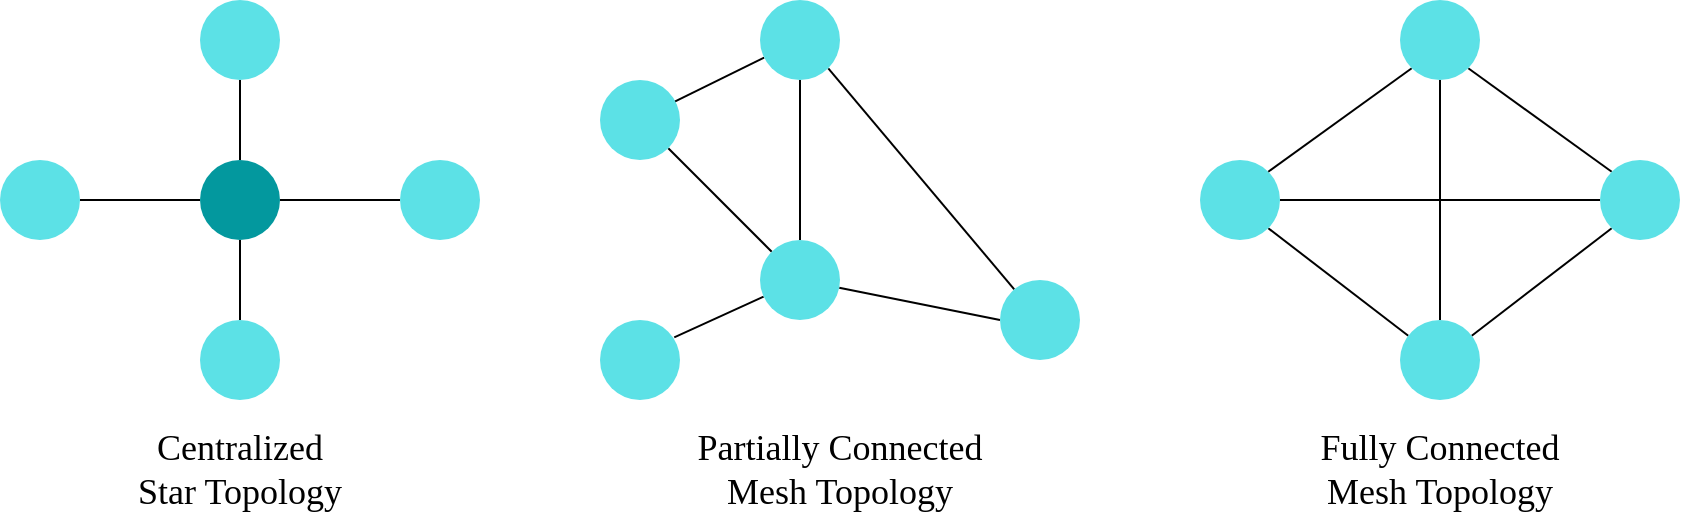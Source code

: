 <mxfile version="20.8.23" type="device"><diagram name="Página-1" id="cQv5NPKvvP7zZcSw3_0b"><mxGraphModel dx="1932" dy="603" grid="1" gridSize="10" guides="1" tooltips="1" connect="1" arrows="1" fold="1" page="1" pageScale="1" pageWidth="827" pageHeight="1169" math="0" shadow="0"><root><mxCell id="0"/><mxCell id="1" parent="0"/><mxCell id="UihaGe6notKyRsXSmVlV-6" style="rounded=0;orthogonalLoop=1;jettySize=auto;html=1;exitX=1;exitY=1;exitDx=0;exitDy=0;entryX=0;entryY=0;entryDx=0;entryDy=0;endArrow=none;endFill=0;" parent="1" source="UihaGe6notKyRsXSmVlV-1" target="UihaGe6notKyRsXSmVlV-2" edge="1"><mxGeometry relative="1" as="geometry"/></mxCell><mxCell id="UihaGe6notKyRsXSmVlV-7" style="edgeStyle=none;rounded=0;orthogonalLoop=1;jettySize=auto;html=1;exitX=0.921;exitY=0.276;exitDx=0;exitDy=0;endArrow=none;endFill=0;exitPerimeter=0;" parent="1" source="UihaGe6notKyRsXSmVlV-1" target="UihaGe6notKyRsXSmVlV-4" edge="1"><mxGeometry relative="1" as="geometry"/></mxCell><mxCell id="UihaGe6notKyRsXSmVlV-1" value="" style="ellipse;whiteSpace=wrap;html=1;aspect=fixed;fillColor=#5CE1E6;strokeColor=none;" parent="1" vertex="1"><mxGeometry x="240" y="120" width="40" height="40" as="geometry"/></mxCell><mxCell id="UihaGe6notKyRsXSmVlV-9" style="edgeStyle=none;rounded=0;orthogonalLoop=1;jettySize=auto;html=1;entryX=0.928;entryY=0.217;entryDx=0;entryDy=0;entryPerimeter=0;endArrow=none;endFill=0;" parent="1" source="UihaGe6notKyRsXSmVlV-2" target="UihaGe6notKyRsXSmVlV-3" edge="1"><mxGeometry relative="1" as="geometry"/></mxCell><mxCell id="UihaGe6notKyRsXSmVlV-10" style="edgeStyle=none;rounded=0;orthogonalLoop=1;jettySize=auto;html=1;entryX=0;entryY=0.5;entryDx=0;entryDy=0;endArrow=none;endFill=0;" parent="1" source="UihaGe6notKyRsXSmVlV-2" target="UihaGe6notKyRsXSmVlV-5" edge="1"><mxGeometry relative="1" as="geometry"/></mxCell><mxCell id="UihaGe6notKyRsXSmVlV-2" value="" style="ellipse;whiteSpace=wrap;html=1;aspect=fixed;fillColor=#5CE1E6;strokeColor=none;" parent="1" vertex="1"><mxGeometry x="320" y="200" width="40" height="40" as="geometry"/></mxCell><mxCell id="UihaGe6notKyRsXSmVlV-3" value="" style="ellipse;whiteSpace=wrap;html=1;aspect=fixed;fillColor=#5CE1E6;strokeColor=none;" parent="1" vertex="1"><mxGeometry x="240" y="240" width="40" height="40" as="geometry"/></mxCell><mxCell id="UihaGe6notKyRsXSmVlV-8" style="edgeStyle=none;rounded=0;orthogonalLoop=1;jettySize=auto;html=1;exitX=1;exitY=1;exitDx=0;exitDy=0;endArrow=none;endFill=0;" parent="1" source="UihaGe6notKyRsXSmVlV-4" target="UihaGe6notKyRsXSmVlV-5" edge="1"><mxGeometry relative="1" as="geometry"/></mxCell><mxCell id="UihaGe6notKyRsXSmVlV-11" style="edgeStyle=none;rounded=0;orthogonalLoop=1;jettySize=auto;html=1;exitX=0.5;exitY=1;exitDx=0;exitDy=0;endArrow=none;endFill=0;" parent="1" source="UihaGe6notKyRsXSmVlV-4" target="UihaGe6notKyRsXSmVlV-2" edge="1"><mxGeometry relative="1" as="geometry"/></mxCell><mxCell id="UihaGe6notKyRsXSmVlV-4" value="" style="ellipse;whiteSpace=wrap;html=1;aspect=fixed;fillColor=#5CE1E6;strokeColor=none;" parent="1" vertex="1"><mxGeometry x="320" y="80" width="40" height="40" as="geometry"/></mxCell><mxCell id="UihaGe6notKyRsXSmVlV-5" value="" style="ellipse;whiteSpace=wrap;html=1;aspect=fixed;fillColor=#5CE1E6;strokeColor=none;" parent="1" vertex="1"><mxGeometry x="440" y="220" width="40" height="40" as="geometry"/></mxCell><mxCell id="UihaGe6notKyRsXSmVlV-12" value="Partially Connected&lt;br style=&quot;font-size: 18px;&quot;&gt;Mesh Topology" style="text;html=1;strokeColor=none;fillColor=none;align=center;verticalAlign=middle;whiteSpace=wrap;rounded=0;fontFamily=Times New Roman;fontSize=18;" parent="1" vertex="1"><mxGeometry x="240" y="300" width="240" height="30" as="geometry"/></mxCell><mxCell id="pAFG_nsdBk3Ye4SSGnU0-14" style="edgeStyle=none;rounded=0;orthogonalLoop=1;jettySize=auto;html=1;exitX=1;exitY=1;exitDx=0;exitDy=0;endArrow=none;endFill=0;" parent="1" source="pAFG_nsdBk3Ye4SSGnU0-3" target="pAFG_nsdBk3Ye4SSGnU0-11" edge="1"><mxGeometry relative="1" as="geometry"/></mxCell><mxCell id="pAFG_nsdBk3Ye4SSGnU0-17" style="edgeStyle=none;rounded=0;orthogonalLoop=1;jettySize=auto;html=1;exitX=1;exitY=0.5;exitDx=0;exitDy=0;endArrow=none;endFill=0;" parent="1" source="pAFG_nsdBk3Ye4SSGnU0-3" target="pAFG_nsdBk3Ye4SSGnU0-10" edge="1"><mxGeometry relative="1" as="geometry"/></mxCell><mxCell id="pAFG_nsdBk3Ye4SSGnU0-3" value="" style="ellipse;whiteSpace=wrap;html=1;aspect=fixed;fillColor=#5CE1E6;strokeColor=none;" parent="1" vertex="1"><mxGeometry x="540" y="160" width="40" height="40" as="geometry"/></mxCell><mxCell id="pAFG_nsdBk3Ye4SSGnU0-13" style="rounded=0;orthogonalLoop=1;jettySize=auto;html=1;exitX=0;exitY=1;exitDx=0;exitDy=0;entryX=1;entryY=0;entryDx=0;entryDy=0;endArrow=none;endFill=0;" parent="1" source="pAFG_nsdBk3Ye4SSGnU0-6" target="pAFG_nsdBk3Ye4SSGnU0-3" edge="1"><mxGeometry relative="1" as="geometry"/></mxCell><mxCell id="pAFG_nsdBk3Ye4SSGnU0-15" style="edgeStyle=none;rounded=0;orthogonalLoop=1;jettySize=auto;html=1;exitX=1;exitY=1;exitDx=0;exitDy=0;entryX=0;entryY=0;entryDx=0;entryDy=0;endArrow=none;endFill=0;" parent="1" source="pAFG_nsdBk3Ye4SSGnU0-6" target="pAFG_nsdBk3Ye4SSGnU0-10" edge="1"><mxGeometry relative="1" as="geometry"/></mxCell><mxCell id="pAFG_nsdBk3Ye4SSGnU0-18" style="edgeStyle=none;rounded=0;orthogonalLoop=1;jettySize=auto;html=1;exitX=0.5;exitY=1;exitDx=0;exitDy=0;endArrow=none;endFill=0;" parent="1" source="pAFG_nsdBk3Ye4SSGnU0-6" target="pAFG_nsdBk3Ye4SSGnU0-11" edge="1"><mxGeometry relative="1" as="geometry"/></mxCell><mxCell id="pAFG_nsdBk3Ye4SSGnU0-6" value="" style="ellipse;whiteSpace=wrap;html=1;aspect=fixed;fillColor=#5CE1E6;strokeColor=none;" parent="1" vertex="1"><mxGeometry x="640" y="80" width="40" height="40" as="geometry"/></mxCell><mxCell id="pAFG_nsdBk3Ye4SSGnU0-16" style="edgeStyle=none;rounded=0;orthogonalLoop=1;jettySize=auto;html=1;exitX=0;exitY=1;exitDx=0;exitDy=0;endArrow=none;endFill=0;" parent="1" source="pAFG_nsdBk3Ye4SSGnU0-10" target="pAFG_nsdBk3Ye4SSGnU0-11" edge="1"><mxGeometry relative="1" as="geometry"/></mxCell><mxCell id="pAFG_nsdBk3Ye4SSGnU0-10" value="" style="ellipse;whiteSpace=wrap;html=1;aspect=fixed;fillColor=#5CE1E6;strokeColor=none;" parent="1" vertex="1"><mxGeometry x="740" y="160" width="40" height="40" as="geometry"/></mxCell><mxCell id="pAFG_nsdBk3Ye4SSGnU0-11" value="" style="ellipse;whiteSpace=wrap;html=1;aspect=fixed;fillColor=#5CE1E6;strokeColor=none;" parent="1" vertex="1"><mxGeometry x="640" y="240" width="40" height="40" as="geometry"/></mxCell><mxCell id="pAFG_nsdBk3Ye4SSGnU0-12" value="Fully Connected&lt;br style=&quot;font-size: 18px;&quot;&gt;Mesh Topology" style="text;html=1;strokeColor=none;fillColor=none;align=center;verticalAlign=middle;whiteSpace=wrap;rounded=0;fontFamily=Times New Roman;fontSize=18;" parent="1" vertex="1"><mxGeometry x="540" y="300" width="240" height="30" as="geometry"/></mxCell><mxCell id="pAFG_nsdBk3Ye4SSGnU0-37" style="edgeStyle=none;rounded=0;orthogonalLoop=1;jettySize=auto;html=1;endArrow=none;endFill=0;" parent="1" source="pAFG_nsdBk3Ye4SSGnU0-32" target="pAFG_nsdBk3Ye4SSGnU0-36" edge="1"><mxGeometry relative="1" as="geometry"/></mxCell><mxCell id="pAFG_nsdBk3Ye4SSGnU0-32" value="" style="ellipse;whiteSpace=wrap;html=1;aspect=fixed;fillColor=#5CE1E6;strokeColor=none;" parent="1" vertex="1"><mxGeometry x="40" y="80" width="40" height="40" as="geometry"/></mxCell><mxCell id="pAFG_nsdBk3Ye4SSGnU0-38" style="edgeStyle=none;rounded=0;orthogonalLoop=1;jettySize=auto;html=1;endArrow=none;endFill=0;" parent="1" source="pAFG_nsdBk3Ye4SSGnU0-33" target="pAFG_nsdBk3Ye4SSGnU0-36" edge="1"><mxGeometry relative="1" as="geometry"/></mxCell><mxCell id="pAFG_nsdBk3Ye4SSGnU0-33" value="" style="ellipse;whiteSpace=wrap;html=1;aspect=fixed;fillColor=#5CE1E6;strokeColor=none;" parent="1" vertex="1"><mxGeometry x="140" y="160" width="40" height="40" as="geometry"/></mxCell><mxCell id="pAFG_nsdBk3Ye4SSGnU0-39" style="edgeStyle=none;rounded=0;orthogonalLoop=1;jettySize=auto;html=1;endArrow=none;endFill=0;" parent="1" source="pAFG_nsdBk3Ye4SSGnU0-34" target="pAFG_nsdBk3Ye4SSGnU0-36" edge="1"><mxGeometry relative="1" as="geometry"/></mxCell><mxCell id="pAFG_nsdBk3Ye4SSGnU0-34" value="" style="ellipse;whiteSpace=wrap;html=1;aspect=fixed;fillColor=#5CE1E6;strokeColor=none;" parent="1" vertex="1"><mxGeometry x="40" y="240" width="40" height="40" as="geometry"/></mxCell><mxCell id="pAFG_nsdBk3Ye4SSGnU0-40" style="edgeStyle=none;rounded=0;orthogonalLoop=1;jettySize=auto;html=1;endArrow=none;endFill=0;" parent="1" source="pAFG_nsdBk3Ye4SSGnU0-35" target="pAFG_nsdBk3Ye4SSGnU0-36" edge="1"><mxGeometry relative="1" as="geometry"/></mxCell><mxCell id="pAFG_nsdBk3Ye4SSGnU0-35" value="" style="ellipse;whiteSpace=wrap;html=1;aspect=fixed;fillColor=#5CE1E6;strokeColor=none;" parent="1" vertex="1"><mxGeometry x="-60" y="160" width="40" height="40" as="geometry"/></mxCell><mxCell id="pAFG_nsdBk3Ye4SSGnU0-36" value="" style="ellipse;whiteSpace=wrap;html=1;aspect=fixed;fillColor=#03989E;strokeColor=none;" parent="1" vertex="1"><mxGeometry x="40" y="160" width="40" height="40" as="geometry"/></mxCell><mxCell id="pAFG_nsdBk3Ye4SSGnU0-41" value="Centralized&lt;br style=&quot;font-size: 18px;&quot;&gt;Star Topology" style="text;html=1;strokeColor=none;fillColor=none;align=center;verticalAlign=middle;whiteSpace=wrap;rounded=0;fontFamily=Times New Roman;fontSize=18;" parent="1" vertex="1"><mxGeometry x="-60" y="300" width="240" height="30" as="geometry"/></mxCell></root></mxGraphModel></diagram></mxfile>